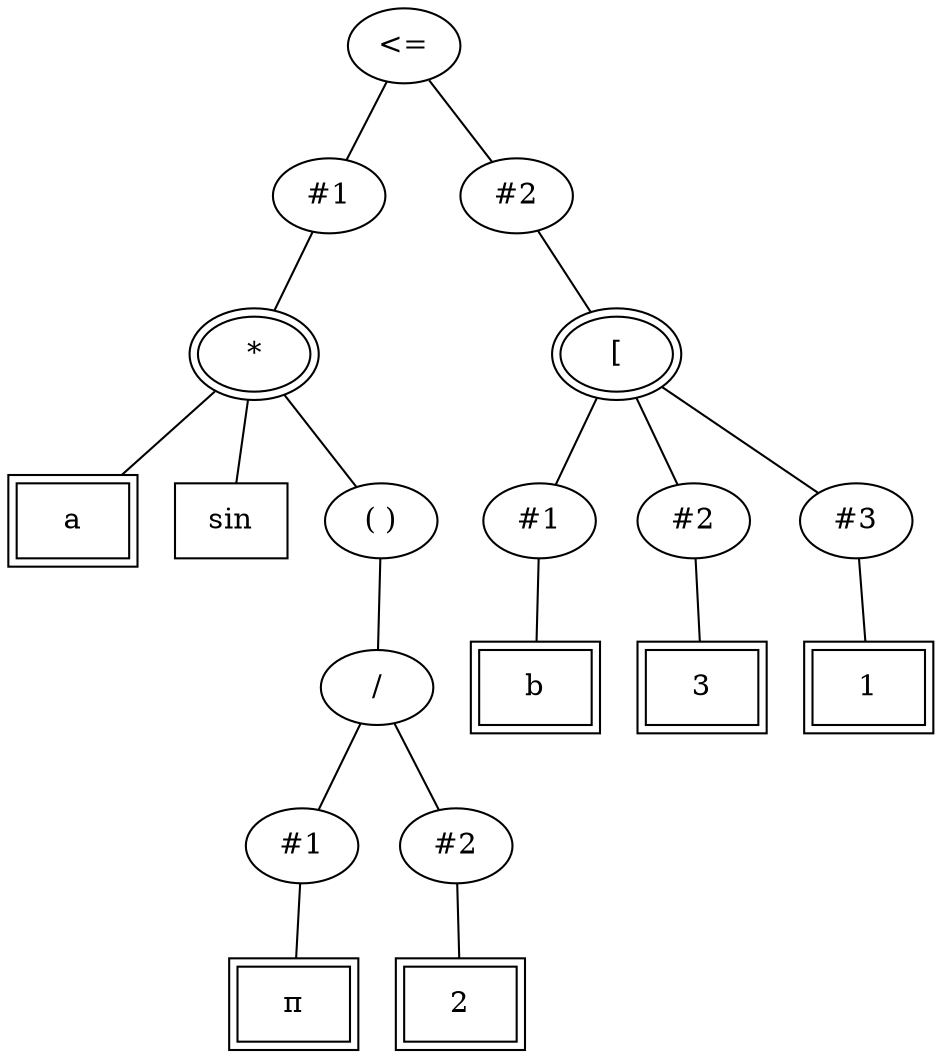 graph G {
	le [label="<="]
	le1 [label="#1"]
	le2 [label="#2"]
	dot [label="*",peripheries=2]
	a [label="a",shape=box,peripheries=2]
	sin [label="sin",shape=box]
	bracket [label="( )"]
	frac [label="/"]
	frac1 [label="#1"]
	frac2 [label="#2"]
	pi [label="π",shape=box,peripheries=2]
	2 [label="2",shape=box,peripheries=2]
	hanger [label="[",peripheries=2]
	hanger1 [label="#1"]
	hanger2 [label="#2"]
	hanger3 [label="#3"]
	b [label="b",shape=box,peripheries=2]
	3 [label="3",shape=box,peripheries=2]
	1 [label="1",shape=box,peripheries=2]

	le -- le1
	le -- le2

	le1 -- dot
	dot -- a
	dot -- sin
	dot -- bracket
	bracket -- frac
	frac -- frac1
	frac -- frac2
	frac1 -- pi
	frac2 -- 2 

	le2 -- hanger
	hanger -- hanger1 -- b
	hanger -- hanger2 -- 3
	hanger -- hanger3 -- 1
}
